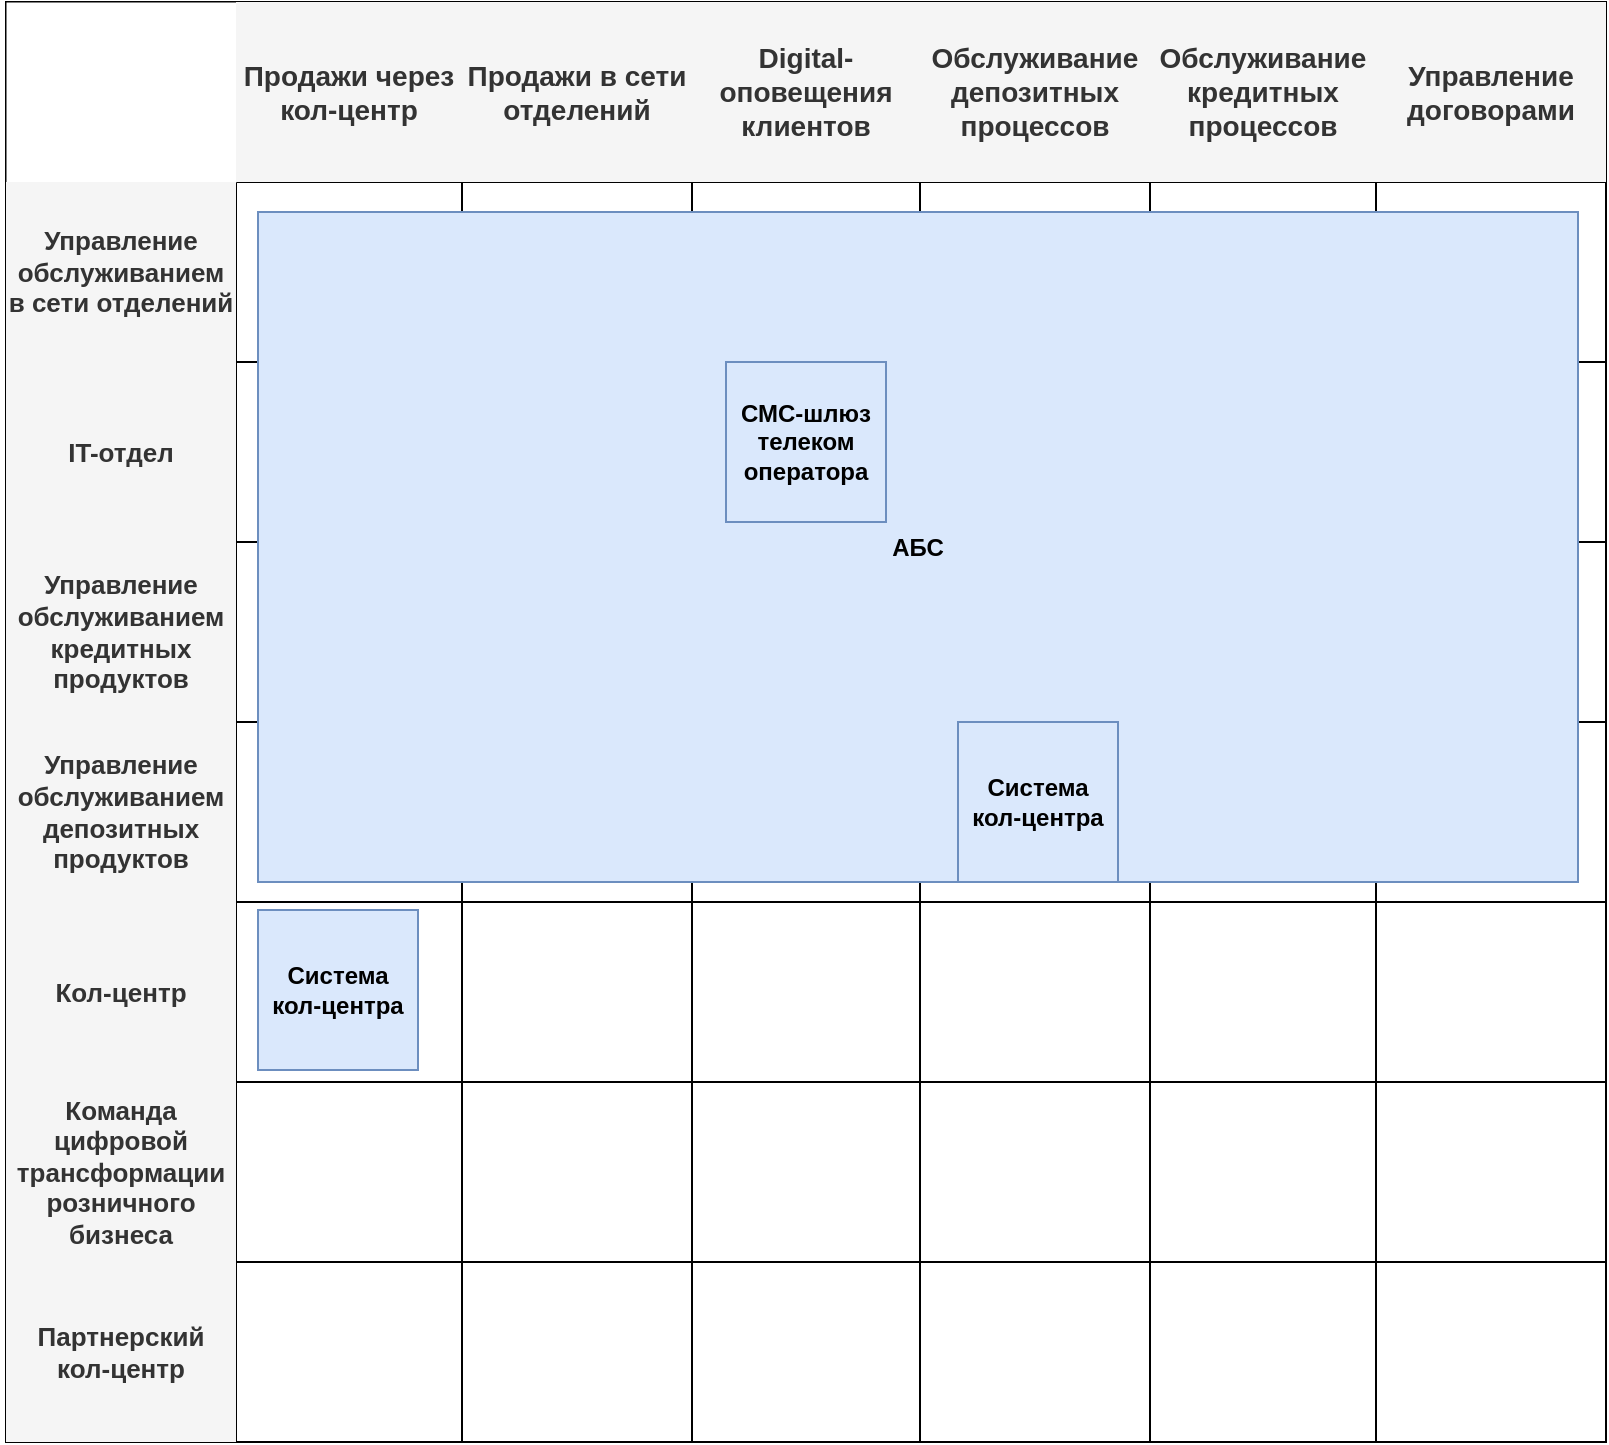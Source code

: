 <mxfile version="28.0.4">
  <diagram name="Страница — 1" id="uPehsFi3BOpMjIWclGmZ">
    <mxGraphModel dx="1554" dy="922" grid="1" gridSize="10" guides="1" tooltips="1" connect="1" arrows="1" fold="1" page="1" pageScale="1" pageWidth="827" pageHeight="1169" math="0" shadow="0">
      <root>
        <mxCell id="0" />
        <mxCell id="1" parent="0" />
        <mxCell id="82T3ZSNF6l1PIabwo_do-117" value="" style="shape=table;startSize=0;container=1;collapsible=0;childLayout=tableLayout;fontSize=11;strokeWidth=1;" parent="1" vertex="1">
          <mxGeometry x="14" y="20" width="800" height="720" as="geometry" />
        </mxCell>
        <mxCell id="82T3ZSNF6l1PIabwo_do-118" value="" style="shape=tableRow;horizontal=0;startSize=0;swimlaneHead=0;swimlaneBody=0;strokeColor=inherit;top=0;left=0;bottom=0;right=0;collapsible=0;dropTarget=0;fillColor=none;points=[[0,0.5],[1,0.5]];portConstraint=eastwest;fontSize=16;" parent="82T3ZSNF6l1PIabwo_do-117" vertex="1">
          <mxGeometry width="800" height="90" as="geometry" />
        </mxCell>
        <mxCell id="82T3ZSNF6l1PIabwo_do-119" value="" style="shape=partialRectangle;html=1;whiteSpace=wrap;connectable=0;strokeColor=inherit;overflow=hidden;fillColor=default;top=0;left=0;bottom=0;right=0;pointerEvents=1;fontSize=16;strokeWidth=0;" parent="82T3ZSNF6l1PIabwo_do-118" vertex="1">
          <mxGeometry width="115" height="90" as="geometry">
            <mxRectangle width="115" height="90" as="alternateBounds" />
          </mxGeometry>
        </mxCell>
        <mxCell id="82T3ZSNF6l1PIabwo_do-120" value="Продажи через кол-центр" style="shape=partialRectangle;html=1;whiteSpace=wrap;connectable=0;strokeColor=#666666;overflow=hidden;fillColor=#f5f5f5;top=0;left=0;bottom=0;right=0;pointerEvents=1;fontSize=14;fontColor=#333333;fontStyle=1" parent="82T3ZSNF6l1PIabwo_do-118" vertex="1">
          <mxGeometry x="115" width="113" height="90" as="geometry">
            <mxRectangle width="113" height="90" as="alternateBounds" />
          </mxGeometry>
        </mxCell>
        <mxCell id="82T3ZSNF6l1PIabwo_do-121" value="Продажи в сети отделений" style="shape=partialRectangle;html=1;whiteSpace=wrap;connectable=0;strokeColor=#666666;overflow=hidden;fillColor=#f5f5f5;top=0;left=0;bottom=0;right=0;pointerEvents=1;fontSize=14;fontColor=#333333;fontStyle=1" parent="82T3ZSNF6l1PIabwo_do-118" vertex="1">
          <mxGeometry x="228" width="115" height="90" as="geometry">
            <mxRectangle width="115" height="90" as="alternateBounds" />
          </mxGeometry>
        </mxCell>
        <mxCell id="82T3ZSNF6l1PIabwo_do-130" value="Digital-оповещения клиентов" style="shape=partialRectangle;html=1;whiteSpace=wrap;connectable=0;strokeColor=#666666;overflow=hidden;fillColor=#f5f5f5;top=0;left=0;bottom=0;right=0;pointerEvents=1;fontSize=14;fontColor=#333333;fontStyle=1" parent="82T3ZSNF6l1PIabwo_do-118" vertex="1">
          <mxGeometry x="343" width="114" height="90" as="geometry">
            <mxRectangle width="114" height="90" as="alternateBounds" />
          </mxGeometry>
        </mxCell>
        <mxCell id="82T3ZSNF6l1PIabwo_do-138" value="Обслуживание депозитных процессов" style="shape=partialRectangle;html=1;whiteSpace=wrap;connectable=0;strokeColor=#666666;overflow=hidden;fillColor=#f5f5f5;top=0;left=0;bottom=0;right=0;pointerEvents=1;fontSize=14;fontColor=#333333;fontStyle=1" parent="82T3ZSNF6l1PIabwo_do-118" vertex="1">
          <mxGeometry x="457" width="115" height="90" as="geometry">
            <mxRectangle width="115" height="90" as="alternateBounds" />
          </mxGeometry>
        </mxCell>
        <mxCell id="82T3ZSNF6l1PIabwo_do-142" value="Обслуживание кредитных процессов" style="shape=partialRectangle;html=1;whiteSpace=wrap;connectable=0;strokeColor=#666666;overflow=hidden;fillColor=#f5f5f5;top=0;left=0;bottom=0;right=0;pointerEvents=1;fontSize=14;fontColor=#333333;fontStyle=1" parent="82T3ZSNF6l1PIabwo_do-118" vertex="1">
          <mxGeometry x="572" width="113" height="90" as="geometry">
            <mxRectangle width="113" height="90" as="alternateBounds" />
          </mxGeometry>
        </mxCell>
        <mxCell id="82T3ZSNF6l1PIabwo_do-146" value="Управление договорами" style="shape=partialRectangle;html=1;whiteSpace=wrap;connectable=0;strokeColor=#666666;overflow=hidden;fillColor=#f5f5f5;top=0;left=0;bottom=0;right=0;pointerEvents=1;fontSize=14;fontColor=#333333;fontStyle=1" parent="82T3ZSNF6l1PIabwo_do-118" vertex="1">
          <mxGeometry x="685" width="115" height="90" as="geometry">
            <mxRectangle width="115" height="90" as="alternateBounds" />
          </mxGeometry>
        </mxCell>
        <mxCell id="82T3ZSNF6l1PIabwo_do-122" value="" style="shape=tableRow;horizontal=0;startSize=0;swimlaneHead=0;swimlaneBody=0;strokeColor=inherit;top=0;left=0;bottom=0;right=0;collapsible=0;dropTarget=0;fillColor=none;points=[[0,0.5],[1,0.5]];portConstraint=eastwest;fontSize=16;" parent="82T3ZSNF6l1PIabwo_do-117" vertex="1">
          <mxGeometry y="90" width="800" height="90" as="geometry" />
        </mxCell>
        <mxCell id="82T3ZSNF6l1PIabwo_do-123" value="Управление обслуживанием в сети отделений" style="shape=partialRectangle;connectable=0;strokeColor=#666666;overflow=hidden;fillColor=#f5f5f5;top=0;left=0;bottom=0;right=0;pointerEvents=1;fontSize=13;fontColor=#333333;whiteSpace=wrap;html=1;labelPosition=center;verticalLabelPosition=middle;align=center;verticalAlign=middle;fontStyle=1" parent="82T3ZSNF6l1PIabwo_do-122" vertex="1">
          <mxGeometry width="115" height="90" as="geometry">
            <mxRectangle width="115" height="90" as="alternateBounds" />
          </mxGeometry>
        </mxCell>
        <mxCell id="82T3ZSNF6l1PIabwo_do-124" value="" style="shape=partialRectangle;html=1;whiteSpace=wrap;connectable=0;strokeColor=inherit;overflow=hidden;fillColor=none;top=0;left=0;bottom=0;right=0;pointerEvents=1;fontSize=16;" parent="82T3ZSNF6l1PIabwo_do-122" vertex="1">
          <mxGeometry x="115" width="113" height="90" as="geometry">
            <mxRectangle width="113" height="90" as="alternateBounds" />
          </mxGeometry>
        </mxCell>
        <mxCell id="82T3ZSNF6l1PIabwo_do-125" value="" style="shape=partialRectangle;html=1;whiteSpace=wrap;connectable=0;strokeColor=inherit;overflow=hidden;fillColor=none;top=0;left=0;bottom=0;right=0;pointerEvents=1;fontSize=16;" parent="82T3ZSNF6l1PIabwo_do-122" vertex="1">
          <mxGeometry x="228" width="115" height="90" as="geometry">
            <mxRectangle width="115" height="90" as="alternateBounds" />
          </mxGeometry>
        </mxCell>
        <mxCell id="82T3ZSNF6l1PIabwo_do-131" style="shape=partialRectangle;html=1;whiteSpace=wrap;connectable=0;strokeColor=inherit;overflow=hidden;fillColor=none;top=0;left=0;bottom=0;right=0;pointerEvents=1;fontSize=16;" parent="82T3ZSNF6l1PIabwo_do-122" vertex="1">
          <mxGeometry x="343" width="114" height="90" as="geometry">
            <mxRectangle width="114" height="90" as="alternateBounds" />
          </mxGeometry>
        </mxCell>
        <mxCell id="82T3ZSNF6l1PIabwo_do-139" style="shape=partialRectangle;html=1;whiteSpace=wrap;connectable=0;strokeColor=inherit;overflow=hidden;fillColor=none;top=0;left=0;bottom=0;right=0;pointerEvents=1;fontSize=16;" parent="82T3ZSNF6l1PIabwo_do-122" vertex="1">
          <mxGeometry x="457" width="115" height="90" as="geometry">
            <mxRectangle width="115" height="90" as="alternateBounds" />
          </mxGeometry>
        </mxCell>
        <mxCell id="82T3ZSNF6l1PIabwo_do-143" style="shape=partialRectangle;html=1;whiteSpace=wrap;connectable=0;strokeColor=inherit;overflow=hidden;fillColor=none;top=0;left=0;bottom=0;right=0;pointerEvents=1;fontSize=16;" parent="82T3ZSNF6l1PIabwo_do-122" vertex="1">
          <mxGeometry x="572" width="113" height="90" as="geometry">
            <mxRectangle width="113" height="90" as="alternateBounds" />
          </mxGeometry>
        </mxCell>
        <mxCell id="82T3ZSNF6l1PIabwo_do-147" style="shape=partialRectangle;html=1;whiteSpace=wrap;connectable=0;strokeColor=inherit;overflow=hidden;fillColor=none;top=0;left=0;bottom=0;right=0;pointerEvents=1;fontSize=16;" parent="82T3ZSNF6l1PIabwo_do-122" vertex="1">
          <mxGeometry x="685" width="115" height="90" as="geometry">
            <mxRectangle width="115" height="90" as="alternateBounds" />
          </mxGeometry>
        </mxCell>
        <mxCell id="82T3ZSNF6l1PIabwo_do-126" value="" style="shape=tableRow;horizontal=0;startSize=0;swimlaneHead=0;swimlaneBody=0;strokeColor=inherit;top=0;left=0;bottom=0;right=0;collapsible=0;dropTarget=0;fillColor=none;points=[[0,0.5],[1,0.5]];portConstraint=eastwest;fontSize=16;" parent="82T3ZSNF6l1PIabwo_do-117" vertex="1">
          <mxGeometry y="180" width="800" height="90" as="geometry" />
        </mxCell>
        <mxCell id="82T3ZSNF6l1PIabwo_do-127" value="IT-отдел" style="shape=partialRectangle;html=1;whiteSpace=wrap;connectable=0;strokeColor=#666666;overflow=hidden;fillColor=#f5f5f5;top=0;left=0;bottom=0;right=0;pointerEvents=1;fontSize=13;fontColor=#333333;fontStyle=1" parent="82T3ZSNF6l1PIabwo_do-126" vertex="1">
          <mxGeometry width="115" height="90" as="geometry">
            <mxRectangle width="115" height="90" as="alternateBounds" />
          </mxGeometry>
        </mxCell>
        <mxCell id="82T3ZSNF6l1PIabwo_do-128" value="" style="shape=partialRectangle;html=1;whiteSpace=wrap;connectable=0;strokeColor=inherit;overflow=hidden;fillColor=none;top=0;left=0;bottom=0;right=0;pointerEvents=1;fontSize=16;" parent="82T3ZSNF6l1PIabwo_do-126" vertex="1">
          <mxGeometry x="115" width="113" height="90" as="geometry">
            <mxRectangle width="113" height="90" as="alternateBounds" />
          </mxGeometry>
        </mxCell>
        <mxCell id="82T3ZSNF6l1PIabwo_do-129" value="" style="shape=partialRectangle;html=1;whiteSpace=wrap;connectable=0;strokeColor=inherit;overflow=hidden;fillColor=none;top=0;left=0;bottom=0;right=0;pointerEvents=1;fontSize=16;" parent="82T3ZSNF6l1PIabwo_do-126" vertex="1">
          <mxGeometry x="228" width="115" height="90" as="geometry">
            <mxRectangle width="115" height="90" as="alternateBounds" />
          </mxGeometry>
        </mxCell>
        <mxCell id="82T3ZSNF6l1PIabwo_do-132" style="shape=partialRectangle;html=1;whiteSpace=wrap;connectable=0;strokeColor=inherit;overflow=hidden;fillColor=none;top=0;left=0;bottom=0;right=0;pointerEvents=1;fontSize=16;" parent="82T3ZSNF6l1PIabwo_do-126" vertex="1">
          <mxGeometry x="343" width="114" height="90" as="geometry">
            <mxRectangle width="114" height="90" as="alternateBounds" />
          </mxGeometry>
        </mxCell>
        <mxCell id="82T3ZSNF6l1PIabwo_do-140" style="shape=partialRectangle;html=1;whiteSpace=wrap;connectable=0;strokeColor=inherit;overflow=hidden;fillColor=none;top=0;left=0;bottom=0;right=0;pointerEvents=1;fontSize=16;" parent="82T3ZSNF6l1PIabwo_do-126" vertex="1">
          <mxGeometry x="457" width="115" height="90" as="geometry">
            <mxRectangle width="115" height="90" as="alternateBounds" />
          </mxGeometry>
        </mxCell>
        <mxCell id="82T3ZSNF6l1PIabwo_do-144" style="shape=partialRectangle;html=1;whiteSpace=wrap;connectable=0;strokeColor=inherit;overflow=hidden;fillColor=none;top=0;left=0;bottom=0;right=0;pointerEvents=1;fontSize=16;" parent="82T3ZSNF6l1PIabwo_do-126" vertex="1">
          <mxGeometry x="572" width="113" height="90" as="geometry">
            <mxRectangle width="113" height="90" as="alternateBounds" />
          </mxGeometry>
        </mxCell>
        <mxCell id="82T3ZSNF6l1PIabwo_do-148" style="shape=partialRectangle;html=1;whiteSpace=wrap;connectable=0;strokeColor=inherit;overflow=hidden;fillColor=none;top=0;left=0;bottom=0;right=0;pointerEvents=1;fontSize=16;" parent="82T3ZSNF6l1PIabwo_do-126" vertex="1">
          <mxGeometry x="685" width="115" height="90" as="geometry">
            <mxRectangle width="115" height="90" as="alternateBounds" />
          </mxGeometry>
        </mxCell>
        <mxCell id="82T3ZSNF6l1PIabwo_do-133" style="shape=tableRow;horizontal=0;startSize=0;swimlaneHead=0;swimlaneBody=0;strokeColor=inherit;top=0;left=0;bottom=0;right=0;collapsible=0;dropTarget=0;fillColor=none;points=[[0,0.5],[1,0.5]];portConstraint=eastwest;fontSize=16;" parent="82T3ZSNF6l1PIabwo_do-117" vertex="1">
          <mxGeometry y="270" width="800" height="90" as="geometry" />
        </mxCell>
        <mxCell id="82T3ZSNF6l1PIabwo_do-134" value="Управление обслуживанием кредитных продуктов" style="shape=partialRectangle;html=1;whiteSpace=wrap;connectable=0;strokeColor=#666666;overflow=hidden;fillColor=#f5f5f5;top=0;left=0;bottom=0;right=0;pointerEvents=1;fontSize=13;fontColor=#333333;fontStyle=1" parent="82T3ZSNF6l1PIabwo_do-133" vertex="1">
          <mxGeometry width="115" height="90" as="geometry">
            <mxRectangle width="115" height="90" as="alternateBounds" />
          </mxGeometry>
        </mxCell>
        <mxCell id="82T3ZSNF6l1PIabwo_do-135" style="shape=partialRectangle;html=1;whiteSpace=wrap;connectable=0;strokeColor=inherit;overflow=hidden;fillColor=none;top=0;left=0;bottom=0;right=0;pointerEvents=1;fontSize=16;" parent="82T3ZSNF6l1PIabwo_do-133" vertex="1">
          <mxGeometry x="115" width="113" height="90" as="geometry">
            <mxRectangle width="113" height="90" as="alternateBounds" />
          </mxGeometry>
        </mxCell>
        <mxCell id="82T3ZSNF6l1PIabwo_do-136" style="shape=partialRectangle;html=1;whiteSpace=wrap;connectable=0;strokeColor=inherit;overflow=hidden;fillColor=none;top=0;left=0;bottom=0;right=0;pointerEvents=1;fontSize=16;" parent="82T3ZSNF6l1PIabwo_do-133" vertex="1">
          <mxGeometry x="228" width="115" height="90" as="geometry">
            <mxRectangle width="115" height="90" as="alternateBounds" />
          </mxGeometry>
        </mxCell>
        <mxCell id="82T3ZSNF6l1PIabwo_do-137" style="shape=partialRectangle;html=1;whiteSpace=wrap;connectable=0;strokeColor=inherit;overflow=hidden;fillColor=none;top=0;left=0;bottom=0;right=0;pointerEvents=1;fontSize=16;" parent="82T3ZSNF6l1PIabwo_do-133" vertex="1">
          <mxGeometry x="343" width="114" height="90" as="geometry">
            <mxRectangle width="114" height="90" as="alternateBounds" />
          </mxGeometry>
        </mxCell>
        <mxCell id="82T3ZSNF6l1PIabwo_do-141" style="shape=partialRectangle;html=1;whiteSpace=wrap;connectable=0;strokeColor=inherit;overflow=hidden;fillColor=none;top=0;left=0;bottom=0;right=0;pointerEvents=1;fontSize=16;" parent="82T3ZSNF6l1PIabwo_do-133" vertex="1">
          <mxGeometry x="457" width="115" height="90" as="geometry">
            <mxRectangle width="115" height="90" as="alternateBounds" />
          </mxGeometry>
        </mxCell>
        <mxCell id="82T3ZSNF6l1PIabwo_do-145" style="shape=partialRectangle;html=1;whiteSpace=wrap;connectable=0;strokeColor=inherit;overflow=hidden;fillColor=none;top=0;left=0;bottom=0;right=0;pointerEvents=1;fontSize=16;" parent="82T3ZSNF6l1PIabwo_do-133" vertex="1">
          <mxGeometry x="572" width="113" height="90" as="geometry">
            <mxRectangle width="113" height="90" as="alternateBounds" />
          </mxGeometry>
        </mxCell>
        <mxCell id="82T3ZSNF6l1PIabwo_do-149" style="shape=partialRectangle;html=1;whiteSpace=wrap;connectable=0;strokeColor=inherit;overflow=hidden;fillColor=none;top=0;left=0;bottom=0;right=0;pointerEvents=1;fontSize=16;" parent="82T3ZSNF6l1PIabwo_do-133" vertex="1">
          <mxGeometry x="685" width="115" height="90" as="geometry">
            <mxRectangle width="115" height="90" as="alternateBounds" />
          </mxGeometry>
        </mxCell>
        <mxCell id="82T3ZSNF6l1PIabwo_do-150" style="shape=tableRow;horizontal=0;startSize=0;swimlaneHead=0;swimlaneBody=0;strokeColor=inherit;top=0;left=0;bottom=0;right=0;collapsible=0;dropTarget=0;fillColor=none;points=[[0,0.5],[1,0.5]];portConstraint=eastwest;fontSize=16;" parent="82T3ZSNF6l1PIabwo_do-117" vertex="1">
          <mxGeometry y="360" width="800" height="90" as="geometry" />
        </mxCell>
        <mxCell id="82T3ZSNF6l1PIabwo_do-151" value="Управление обслуживанием депозитных продуктов" style="shape=partialRectangle;html=1;whiteSpace=wrap;connectable=0;strokeColor=#666666;overflow=hidden;fillColor=#f5f5f5;top=0;left=0;bottom=0;right=0;pointerEvents=1;fontSize=13;fontColor=#333333;fontStyle=1" parent="82T3ZSNF6l1PIabwo_do-150" vertex="1">
          <mxGeometry width="115" height="90" as="geometry">
            <mxRectangle width="115" height="90" as="alternateBounds" />
          </mxGeometry>
        </mxCell>
        <mxCell id="82T3ZSNF6l1PIabwo_do-152" style="shape=partialRectangle;html=1;whiteSpace=wrap;connectable=0;strokeColor=inherit;overflow=hidden;fillColor=none;top=0;left=0;bottom=0;right=0;pointerEvents=1;fontSize=16;" parent="82T3ZSNF6l1PIabwo_do-150" vertex="1">
          <mxGeometry x="115" width="113" height="90" as="geometry">
            <mxRectangle width="113" height="90" as="alternateBounds" />
          </mxGeometry>
        </mxCell>
        <mxCell id="82T3ZSNF6l1PIabwo_do-153" style="shape=partialRectangle;html=1;whiteSpace=wrap;connectable=0;strokeColor=inherit;overflow=hidden;fillColor=none;top=0;left=0;bottom=0;right=0;pointerEvents=1;fontSize=16;" parent="82T3ZSNF6l1PIabwo_do-150" vertex="1">
          <mxGeometry x="228" width="115" height="90" as="geometry">
            <mxRectangle width="115" height="90" as="alternateBounds" />
          </mxGeometry>
        </mxCell>
        <mxCell id="82T3ZSNF6l1PIabwo_do-154" style="shape=partialRectangle;html=1;whiteSpace=wrap;connectable=0;strokeColor=inherit;overflow=hidden;fillColor=none;top=0;left=0;bottom=0;right=0;pointerEvents=1;fontSize=16;" parent="82T3ZSNF6l1PIabwo_do-150" vertex="1">
          <mxGeometry x="343" width="114" height="90" as="geometry">
            <mxRectangle width="114" height="90" as="alternateBounds" />
          </mxGeometry>
        </mxCell>
        <mxCell id="82T3ZSNF6l1PIabwo_do-155" style="shape=partialRectangle;html=1;whiteSpace=wrap;connectable=0;strokeColor=inherit;overflow=hidden;fillColor=none;top=0;left=0;bottom=0;right=0;pointerEvents=1;fontSize=16;" parent="82T3ZSNF6l1PIabwo_do-150" vertex="1">
          <mxGeometry x="457" width="115" height="90" as="geometry">
            <mxRectangle width="115" height="90" as="alternateBounds" />
          </mxGeometry>
        </mxCell>
        <mxCell id="82T3ZSNF6l1PIabwo_do-156" style="shape=partialRectangle;html=1;whiteSpace=wrap;connectable=0;strokeColor=inherit;overflow=hidden;fillColor=none;top=0;left=0;bottom=0;right=0;pointerEvents=1;fontSize=16;" parent="82T3ZSNF6l1PIabwo_do-150" vertex="1">
          <mxGeometry x="572" width="113" height="90" as="geometry">
            <mxRectangle width="113" height="90" as="alternateBounds" />
          </mxGeometry>
        </mxCell>
        <mxCell id="82T3ZSNF6l1PIabwo_do-157" style="shape=partialRectangle;html=1;whiteSpace=wrap;connectable=0;strokeColor=inherit;overflow=hidden;fillColor=none;top=0;left=0;bottom=0;right=0;pointerEvents=1;fontSize=16;" parent="82T3ZSNF6l1PIabwo_do-150" vertex="1">
          <mxGeometry x="685" width="115" height="90" as="geometry">
            <mxRectangle width="115" height="90" as="alternateBounds" />
          </mxGeometry>
        </mxCell>
        <mxCell id="82T3ZSNF6l1PIabwo_do-158" style="shape=tableRow;horizontal=0;startSize=0;swimlaneHead=0;swimlaneBody=0;strokeColor=inherit;top=0;left=0;bottom=0;right=0;collapsible=0;dropTarget=0;fillColor=none;points=[[0,0.5],[1,0.5]];portConstraint=eastwest;fontSize=16;" parent="82T3ZSNF6l1PIabwo_do-117" vertex="1">
          <mxGeometry y="450" width="800" height="90" as="geometry" />
        </mxCell>
        <mxCell id="82T3ZSNF6l1PIabwo_do-159" value="Кол-центр" style="shape=partialRectangle;html=1;whiteSpace=wrap;connectable=0;strokeColor=#000000;overflow=hidden;fillColor=#f5f5f5;top=0;left=0;bottom=0;right=0;pointerEvents=1;fontSize=13;fontColor=#333333;strokeWidth=5;labelBorderColor=none;fontStyle=1" parent="82T3ZSNF6l1PIabwo_do-158" vertex="1">
          <mxGeometry width="115" height="90" as="geometry">
            <mxRectangle width="115" height="90" as="alternateBounds" />
          </mxGeometry>
        </mxCell>
        <mxCell id="82T3ZSNF6l1PIabwo_do-160" style="shape=partialRectangle;html=1;whiteSpace=wrap;connectable=0;strokeColor=inherit;overflow=hidden;fillColor=none;top=0;left=0;bottom=0;right=0;pointerEvents=1;fontSize=16;" parent="82T3ZSNF6l1PIabwo_do-158" vertex="1">
          <mxGeometry x="115" width="113" height="90" as="geometry">
            <mxRectangle width="113" height="90" as="alternateBounds" />
          </mxGeometry>
        </mxCell>
        <mxCell id="82T3ZSNF6l1PIabwo_do-161" style="shape=partialRectangle;html=1;whiteSpace=wrap;connectable=0;strokeColor=inherit;overflow=hidden;fillColor=none;top=0;left=0;bottom=0;right=0;pointerEvents=1;fontSize=16;" parent="82T3ZSNF6l1PIabwo_do-158" vertex="1">
          <mxGeometry x="228" width="115" height="90" as="geometry">
            <mxRectangle width="115" height="90" as="alternateBounds" />
          </mxGeometry>
        </mxCell>
        <mxCell id="82T3ZSNF6l1PIabwo_do-162" style="shape=partialRectangle;html=1;whiteSpace=wrap;connectable=0;strokeColor=inherit;overflow=hidden;fillColor=none;top=0;left=0;bottom=0;right=0;pointerEvents=1;fontSize=16;" parent="82T3ZSNF6l1PIabwo_do-158" vertex="1">
          <mxGeometry x="343" width="114" height="90" as="geometry">
            <mxRectangle width="114" height="90" as="alternateBounds" />
          </mxGeometry>
        </mxCell>
        <mxCell id="82T3ZSNF6l1PIabwo_do-163" style="shape=partialRectangle;html=1;whiteSpace=wrap;connectable=0;strokeColor=inherit;overflow=hidden;fillColor=none;top=0;left=0;bottom=0;right=0;pointerEvents=1;fontSize=16;" parent="82T3ZSNF6l1PIabwo_do-158" vertex="1">
          <mxGeometry x="457" width="115" height="90" as="geometry">
            <mxRectangle width="115" height="90" as="alternateBounds" />
          </mxGeometry>
        </mxCell>
        <mxCell id="82T3ZSNF6l1PIabwo_do-164" value="" style="shape=partialRectangle;html=1;whiteSpace=wrap;connectable=0;strokeColor=inherit;overflow=hidden;fillColor=none;top=0;left=0;bottom=0;right=0;pointerEvents=1;fontSize=16;" parent="82T3ZSNF6l1PIabwo_do-158" vertex="1">
          <mxGeometry x="572" width="113" height="90" as="geometry">
            <mxRectangle width="113" height="90" as="alternateBounds" />
          </mxGeometry>
        </mxCell>
        <mxCell id="82T3ZSNF6l1PIabwo_do-165" style="shape=partialRectangle;html=1;whiteSpace=wrap;connectable=0;strokeColor=inherit;overflow=hidden;fillColor=none;top=0;left=0;bottom=0;right=0;pointerEvents=1;fontSize=16;" parent="82T3ZSNF6l1PIabwo_do-158" vertex="1">
          <mxGeometry x="685" width="115" height="90" as="geometry">
            <mxRectangle width="115" height="90" as="alternateBounds" />
          </mxGeometry>
        </mxCell>
        <mxCell id="82T3ZSNF6l1PIabwo_do-166" style="shape=tableRow;horizontal=0;startSize=0;swimlaneHead=0;swimlaneBody=0;strokeColor=inherit;top=0;left=0;bottom=0;right=0;collapsible=0;dropTarget=0;fillColor=none;points=[[0,0.5],[1,0.5]];portConstraint=eastwest;fontSize=16;" parent="82T3ZSNF6l1PIabwo_do-117" vertex="1">
          <mxGeometry y="540" width="800" height="90" as="geometry" />
        </mxCell>
        <mxCell id="82T3ZSNF6l1PIabwo_do-167" value="Команда цифровой трансформации розничного бизнеса" style="shape=partialRectangle;html=1;whiteSpace=wrap;connectable=0;strokeColor=default;overflow=hidden;fillColor=#f5f5f5;top=0;left=0;bottom=0;right=0;pointerEvents=1;fontSize=13;fontColor=#333333;gradientColor=none;fontStyle=1" parent="82T3ZSNF6l1PIabwo_do-166" vertex="1">
          <mxGeometry width="115" height="90" as="geometry">
            <mxRectangle width="115" height="90" as="alternateBounds" />
          </mxGeometry>
        </mxCell>
        <mxCell id="82T3ZSNF6l1PIabwo_do-168" style="shape=partialRectangle;html=1;whiteSpace=wrap;connectable=0;strokeColor=inherit;overflow=hidden;fillColor=none;top=0;left=0;bottom=0;right=0;pointerEvents=1;fontSize=16;" parent="82T3ZSNF6l1PIabwo_do-166" vertex="1">
          <mxGeometry x="115" width="113" height="90" as="geometry">
            <mxRectangle width="113" height="90" as="alternateBounds" />
          </mxGeometry>
        </mxCell>
        <mxCell id="82T3ZSNF6l1PIabwo_do-169" style="shape=partialRectangle;html=1;whiteSpace=wrap;connectable=0;strokeColor=inherit;overflow=hidden;fillColor=none;top=0;left=0;bottom=0;right=0;pointerEvents=1;fontSize=16;" parent="82T3ZSNF6l1PIabwo_do-166" vertex="1">
          <mxGeometry x="228" width="115" height="90" as="geometry">
            <mxRectangle width="115" height="90" as="alternateBounds" />
          </mxGeometry>
        </mxCell>
        <mxCell id="82T3ZSNF6l1PIabwo_do-170" style="shape=partialRectangle;html=1;whiteSpace=wrap;connectable=0;strokeColor=inherit;overflow=hidden;fillColor=none;top=0;left=0;bottom=0;right=0;pointerEvents=1;fontSize=16;" parent="82T3ZSNF6l1PIabwo_do-166" vertex="1">
          <mxGeometry x="343" width="114" height="90" as="geometry">
            <mxRectangle width="114" height="90" as="alternateBounds" />
          </mxGeometry>
        </mxCell>
        <mxCell id="82T3ZSNF6l1PIabwo_do-171" style="shape=partialRectangle;html=1;whiteSpace=wrap;connectable=0;strokeColor=inherit;overflow=hidden;fillColor=none;top=0;left=0;bottom=0;right=0;pointerEvents=1;fontSize=16;" parent="82T3ZSNF6l1PIabwo_do-166" vertex="1">
          <mxGeometry x="457" width="115" height="90" as="geometry">
            <mxRectangle width="115" height="90" as="alternateBounds" />
          </mxGeometry>
        </mxCell>
        <mxCell id="82T3ZSNF6l1PIabwo_do-172" style="shape=partialRectangle;html=1;whiteSpace=wrap;connectable=0;strokeColor=inherit;overflow=hidden;fillColor=none;top=0;left=0;bottom=0;right=0;pointerEvents=1;fontSize=16;" parent="82T3ZSNF6l1PIabwo_do-166" vertex="1">
          <mxGeometry x="572" width="113" height="90" as="geometry">
            <mxRectangle width="113" height="90" as="alternateBounds" />
          </mxGeometry>
        </mxCell>
        <mxCell id="82T3ZSNF6l1PIabwo_do-173" style="shape=partialRectangle;html=1;whiteSpace=wrap;connectable=0;strokeColor=inherit;overflow=hidden;fillColor=none;top=0;left=0;bottom=0;right=0;pointerEvents=1;fontSize=16;" parent="82T3ZSNF6l1PIabwo_do-166" vertex="1">
          <mxGeometry x="685" width="115" height="90" as="geometry">
            <mxRectangle width="115" height="90" as="alternateBounds" />
          </mxGeometry>
        </mxCell>
        <mxCell id="kWCGh7zm6kldLwVHwoDs-1" style="shape=tableRow;horizontal=0;startSize=0;swimlaneHead=0;swimlaneBody=0;strokeColor=inherit;top=0;left=0;bottom=0;right=0;collapsible=0;dropTarget=0;fillColor=none;points=[[0,0.5],[1,0.5]];portConstraint=eastwest;fontSize=16;" parent="82T3ZSNF6l1PIabwo_do-117" vertex="1">
          <mxGeometry y="630" width="800" height="90" as="geometry" />
        </mxCell>
        <mxCell id="kWCGh7zm6kldLwVHwoDs-2" value="Партнерский кол-центр" style="shape=partialRectangle;html=1;whiteSpace=wrap;connectable=0;strokeColor=default;overflow=hidden;fillColor=#f5f5f5;top=0;left=0;bottom=0;right=0;pointerEvents=1;fontSize=13;fontColor=#333333;gradientColor=none;fontStyle=1" parent="kWCGh7zm6kldLwVHwoDs-1" vertex="1">
          <mxGeometry width="115" height="90" as="geometry">
            <mxRectangle width="115" height="90" as="alternateBounds" />
          </mxGeometry>
        </mxCell>
        <mxCell id="kWCGh7zm6kldLwVHwoDs-3" style="shape=partialRectangle;html=1;whiteSpace=wrap;connectable=0;strokeColor=inherit;overflow=hidden;fillColor=none;top=0;left=0;bottom=0;right=0;pointerEvents=1;fontSize=16;" parent="kWCGh7zm6kldLwVHwoDs-1" vertex="1">
          <mxGeometry x="115" width="113" height="90" as="geometry">
            <mxRectangle width="113" height="90" as="alternateBounds" />
          </mxGeometry>
        </mxCell>
        <mxCell id="kWCGh7zm6kldLwVHwoDs-4" style="shape=partialRectangle;html=1;whiteSpace=wrap;connectable=0;strokeColor=inherit;overflow=hidden;fillColor=none;top=0;left=0;bottom=0;right=0;pointerEvents=1;fontSize=16;" parent="kWCGh7zm6kldLwVHwoDs-1" vertex="1">
          <mxGeometry x="228" width="115" height="90" as="geometry">
            <mxRectangle width="115" height="90" as="alternateBounds" />
          </mxGeometry>
        </mxCell>
        <mxCell id="kWCGh7zm6kldLwVHwoDs-5" style="shape=partialRectangle;html=1;whiteSpace=wrap;connectable=0;strokeColor=inherit;overflow=hidden;fillColor=none;top=0;left=0;bottom=0;right=0;pointerEvents=1;fontSize=16;" parent="kWCGh7zm6kldLwVHwoDs-1" vertex="1">
          <mxGeometry x="343" width="114" height="90" as="geometry">
            <mxRectangle width="114" height="90" as="alternateBounds" />
          </mxGeometry>
        </mxCell>
        <mxCell id="kWCGh7zm6kldLwVHwoDs-6" style="shape=partialRectangle;html=1;whiteSpace=wrap;connectable=0;strokeColor=inherit;overflow=hidden;fillColor=none;top=0;left=0;bottom=0;right=0;pointerEvents=1;fontSize=16;" parent="kWCGh7zm6kldLwVHwoDs-1" vertex="1">
          <mxGeometry x="457" width="115" height="90" as="geometry">
            <mxRectangle width="115" height="90" as="alternateBounds" />
          </mxGeometry>
        </mxCell>
        <mxCell id="kWCGh7zm6kldLwVHwoDs-7" style="shape=partialRectangle;html=1;whiteSpace=wrap;connectable=0;strokeColor=inherit;overflow=hidden;fillColor=none;top=0;left=0;bottom=0;right=0;pointerEvents=1;fontSize=16;" parent="kWCGh7zm6kldLwVHwoDs-1" vertex="1">
          <mxGeometry x="572" width="113" height="90" as="geometry">
            <mxRectangle width="113" height="90" as="alternateBounds" />
          </mxGeometry>
        </mxCell>
        <mxCell id="kWCGh7zm6kldLwVHwoDs-8" style="shape=partialRectangle;html=1;whiteSpace=wrap;connectable=0;strokeColor=inherit;overflow=hidden;fillColor=none;top=0;left=0;bottom=0;right=0;pointerEvents=1;fontSize=16;" parent="kWCGh7zm6kldLwVHwoDs-1" vertex="1">
          <mxGeometry x="685" width="115" height="90" as="geometry">
            <mxRectangle width="115" height="90" as="alternateBounds" />
          </mxGeometry>
        </mxCell>
        <mxCell id="82T3ZSNF6l1PIabwo_do-238" value="Система кол-центра" style="whiteSpace=wrap;html=1;aspect=fixed;fillColor=#dae8fc;strokeColor=#6c8ebf;fontStyle=1" parent="1" vertex="1">
          <mxGeometry x="140" y="474" width="80" height="80" as="geometry" />
        </mxCell>
        <mxCell id="PAbGNccVBmPqCvnWcqHl-3" value="&lt;b&gt;АБС&lt;/b&gt;" style="rounded=0;whiteSpace=wrap;html=1;fillColor=#dae8fc;strokeColor=#6c8ebf;" vertex="1" parent="1">
          <mxGeometry x="140" y="125" width="660" height="335" as="geometry" />
        </mxCell>
        <mxCell id="PAbGNccVBmPqCvnWcqHl-4" value="Система кол-центра" style="whiteSpace=wrap;html=1;aspect=fixed;fillColor=#dae8fc;strokeColor=#6c8ebf;fontStyle=1" vertex="1" parent="1">
          <mxGeometry x="490" y="380" width="80" height="80" as="geometry" />
        </mxCell>
        <mxCell id="PAbGNccVBmPqCvnWcqHl-5" value="СМС-шлюз телеком оператора" style="whiteSpace=wrap;html=1;aspect=fixed;fillColor=#dae8fc;strokeColor=#6c8ebf;fontStyle=1" vertex="1" parent="1">
          <mxGeometry x="374" y="200" width="80" height="80" as="geometry" />
        </mxCell>
      </root>
    </mxGraphModel>
  </diagram>
</mxfile>

